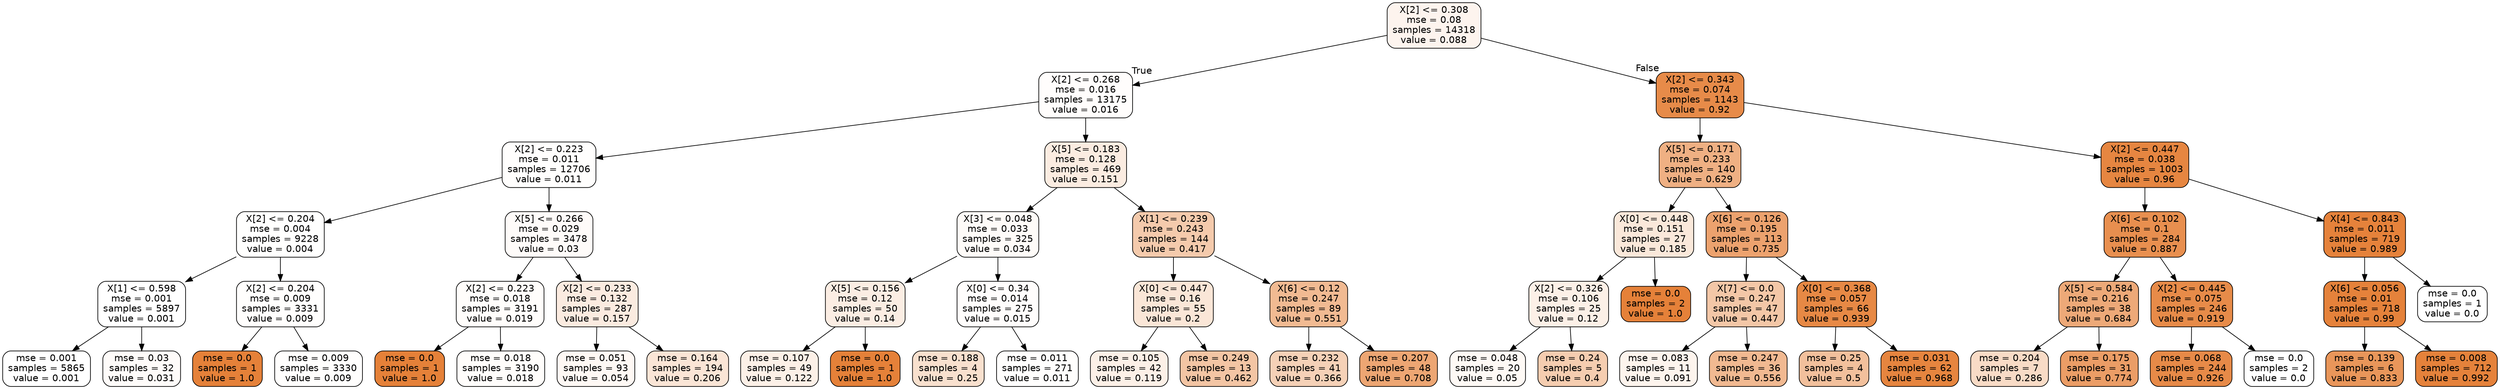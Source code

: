 digraph Tree {
node [shape=box, style="filled, rounded", color="black", fontname=helvetica] ;
edge [fontname=helvetica] ;
0 [label="X[2] <= 0.308\nmse = 0.08\nsamples = 14318\nvalue = 0.088", fillcolor="#fdf4ee"] ;
1 [label="X[2] <= 0.268\nmse = 0.016\nsamples = 13175\nvalue = 0.016", fillcolor="#fffdfc"] ;
0 -> 1 [labeldistance=2.5, labelangle=45, headlabel="True"] ;
2 [label="X[2] <= 0.223\nmse = 0.011\nsamples = 12706\nvalue = 0.011", fillcolor="#fffefd"] ;
1 -> 2 ;
3 [label="X[2] <= 0.204\nmse = 0.004\nsamples = 9228\nvalue = 0.004", fillcolor="#fffffe"] ;
2 -> 3 ;
4 [label="X[1] <= 0.598\nmse = 0.001\nsamples = 5897\nvalue = 0.001", fillcolor="#ffffff"] ;
3 -> 4 ;
5 [label="mse = 0.001\nsamples = 5865\nvalue = 0.001", fillcolor="#ffffff"] ;
4 -> 5 ;
6 [label="mse = 0.03\nsamples = 32\nvalue = 0.031", fillcolor="#fefbf9"] ;
4 -> 6 ;
7 [label="X[2] <= 0.204\nmse = 0.009\nsamples = 3331\nvalue = 0.009", fillcolor="#fffefd"] ;
3 -> 7 ;
8 [label="mse = 0.0\nsamples = 1\nvalue = 1.0", fillcolor="#e58139"] ;
7 -> 8 ;
9 [label="mse = 0.009\nsamples = 3330\nvalue = 0.009", fillcolor="#fffefd"] ;
7 -> 9 ;
10 [label="X[5] <= 0.266\nmse = 0.029\nsamples = 3478\nvalue = 0.03", fillcolor="#fefbf9"] ;
2 -> 10 ;
11 [label="X[2] <= 0.223\nmse = 0.018\nsamples = 3191\nvalue = 0.019", fillcolor="#fffdfb"] ;
10 -> 11 ;
12 [label="mse = 0.0\nsamples = 1\nvalue = 1.0", fillcolor="#e58139"] ;
11 -> 12 ;
13 [label="mse = 0.018\nsamples = 3190\nvalue = 0.018", fillcolor="#fffdfb"] ;
11 -> 13 ;
14 [label="X[2] <= 0.233\nmse = 0.132\nsamples = 287\nvalue = 0.157", fillcolor="#fbebe0"] ;
10 -> 14 ;
15 [label="mse = 0.051\nsamples = 93\nvalue = 0.054", fillcolor="#fef8f4"] ;
14 -> 15 ;
16 [label="mse = 0.164\nsamples = 194\nvalue = 0.206", fillcolor="#fae5d6"] ;
14 -> 16 ;
17 [label="X[5] <= 0.183\nmse = 0.128\nsamples = 469\nvalue = 0.151", fillcolor="#fbece1"] ;
1 -> 17 ;
18 [label="X[3] <= 0.048\nmse = 0.033\nsamples = 325\nvalue = 0.034", fillcolor="#fefbf8"] ;
17 -> 18 ;
19 [label="X[5] <= 0.156\nmse = 0.12\nsamples = 50\nvalue = 0.14", fillcolor="#fbede3"] ;
18 -> 19 ;
20 [label="mse = 0.107\nsamples = 49\nvalue = 0.122", fillcolor="#fcf0e7"] ;
19 -> 20 ;
21 [label="mse = 0.0\nsamples = 1\nvalue = 1.0", fillcolor="#e58139"] ;
19 -> 21 ;
22 [label="X[0] <= 0.34\nmse = 0.014\nsamples = 275\nvalue = 0.015", fillcolor="#fffdfc"] ;
18 -> 22 ;
23 [label="mse = 0.188\nsamples = 4\nvalue = 0.25", fillcolor="#f8e0ce"] ;
22 -> 23 ;
24 [label="mse = 0.011\nsamples = 271\nvalue = 0.011", fillcolor="#fffefd"] ;
22 -> 24 ;
25 [label="X[1] <= 0.239\nmse = 0.243\nsamples = 144\nvalue = 0.417", fillcolor="#f4caac"] ;
17 -> 25 ;
26 [label="X[0] <= 0.447\nmse = 0.16\nsamples = 55\nvalue = 0.2", fillcolor="#fae6d7"] ;
25 -> 26 ;
27 [label="mse = 0.105\nsamples = 42\nvalue = 0.119", fillcolor="#fcf0e7"] ;
26 -> 27 ;
28 [label="mse = 0.249\nsamples = 13\nvalue = 0.462", fillcolor="#f3c5a4"] ;
26 -> 28 ;
29 [label="X[6] <= 0.12\nmse = 0.247\nsamples = 89\nvalue = 0.551", fillcolor="#f1ba92"] ;
25 -> 29 ;
30 [label="mse = 0.232\nsamples = 41\nvalue = 0.366", fillcolor="#f5d1b7"] ;
29 -> 30 ;
31 [label="mse = 0.207\nsamples = 48\nvalue = 0.708", fillcolor="#eda673"] ;
29 -> 31 ;
32 [label="X[2] <= 0.343\nmse = 0.074\nsamples = 1143\nvalue = 0.92", fillcolor="#e78b49"] ;
0 -> 32 [labeldistance=2.5, labelangle=-45, headlabel="False"] ;
33 [label="X[5] <= 0.171\nmse = 0.233\nsamples = 140\nvalue = 0.629", fillcolor="#efb083"] ;
32 -> 33 ;
34 [label="X[0] <= 0.448\nmse = 0.151\nsamples = 27\nvalue = 0.185", fillcolor="#fae8da"] ;
33 -> 34 ;
35 [label="X[2] <= 0.326\nmse = 0.106\nsamples = 25\nvalue = 0.12", fillcolor="#fcf0e7"] ;
34 -> 35 ;
36 [label="mse = 0.048\nsamples = 20\nvalue = 0.05", fillcolor="#fef9f5"] ;
35 -> 36 ;
37 [label="mse = 0.24\nsamples = 5\nvalue = 0.4", fillcolor="#f5cdb0"] ;
35 -> 37 ;
38 [label="mse = 0.0\nsamples = 2\nvalue = 1.0", fillcolor="#e58139"] ;
34 -> 38 ;
39 [label="X[6] <= 0.126\nmse = 0.195\nsamples = 113\nvalue = 0.735", fillcolor="#eca26e"] ;
33 -> 39 ;
40 [label="X[7] <= 0.0\nmse = 0.247\nsamples = 47\nvalue = 0.447", fillcolor="#f3c7a7"] ;
39 -> 40 ;
41 [label="mse = 0.083\nsamples = 11\nvalue = 0.091", fillcolor="#fdf4ed"] ;
40 -> 41 ;
42 [label="mse = 0.247\nsamples = 36\nvalue = 0.556", fillcolor="#f1b991"] ;
40 -> 42 ;
43 [label="X[0] <= 0.368\nmse = 0.057\nsamples = 66\nvalue = 0.939", fillcolor="#e78945"] ;
39 -> 43 ;
44 [label="mse = 0.25\nsamples = 4\nvalue = 0.5", fillcolor="#f2c09c"] ;
43 -> 44 ;
45 [label="mse = 0.031\nsamples = 62\nvalue = 0.968", fillcolor="#e6853f"] ;
43 -> 45 ;
46 [label="X[2] <= 0.447\nmse = 0.038\nsamples = 1003\nvalue = 0.96", fillcolor="#e68641"] ;
32 -> 46 ;
47 [label="X[6] <= 0.102\nmse = 0.1\nsamples = 284\nvalue = 0.887", fillcolor="#e88f4f"] ;
46 -> 47 ;
48 [label="X[5] <= 0.584\nmse = 0.216\nsamples = 38\nvalue = 0.684", fillcolor="#eda978"] ;
47 -> 48 ;
49 [label="mse = 0.204\nsamples = 7\nvalue = 0.286", fillcolor="#f8dbc6"] ;
48 -> 49 ;
50 [label="mse = 0.175\nsamples = 31\nvalue = 0.774", fillcolor="#eb9d66"] ;
48 -> 50 ;
51 [label="X[2] <= 0.445\nmse = 0.075\nsamples = 246\nvalue = 0.919", fillcolor="#e78b49"] ;
47 -> 51 ;
52 [label="mse = 0.068\nsamples = 244\nvalue = 0.926", fillcolor="#e78a48"] ;
51 -> 52 ;
53 [label="mse = 0.0\nsamples = 2\nvalue = 0.0", fillcolor="#ffffff"] ;
51 -> 53 ;
54 [label="X[4] <= 0.843\nmse = 0.011\nsamples = 719\nvalue = 0.989", fillcolor="#e5823b"] ;
46 -> 54 ;
55 [label="X[6] <= 0.056\nmse = 0.01\nsamples = 718\nvalue = 0.99", fillcolor="#e5823b"] ;
54 -> 55 ;
56 [label="mse = 0.139\nsamples = 6\nvalue = 0.833", fillcolor="#e9965a"] ;
55 -> 56 ;
57 [label="mse = 0.008\nsamples = 712\nvalue = 0.992", fillcolor="#e5823b"] ;
55 -> 57 ;
58 [label="mse = 0.0\nsamples = 1\nvalue = 0.0", fillcolor="#ffffff"] ;
54 -> 58 ;
}